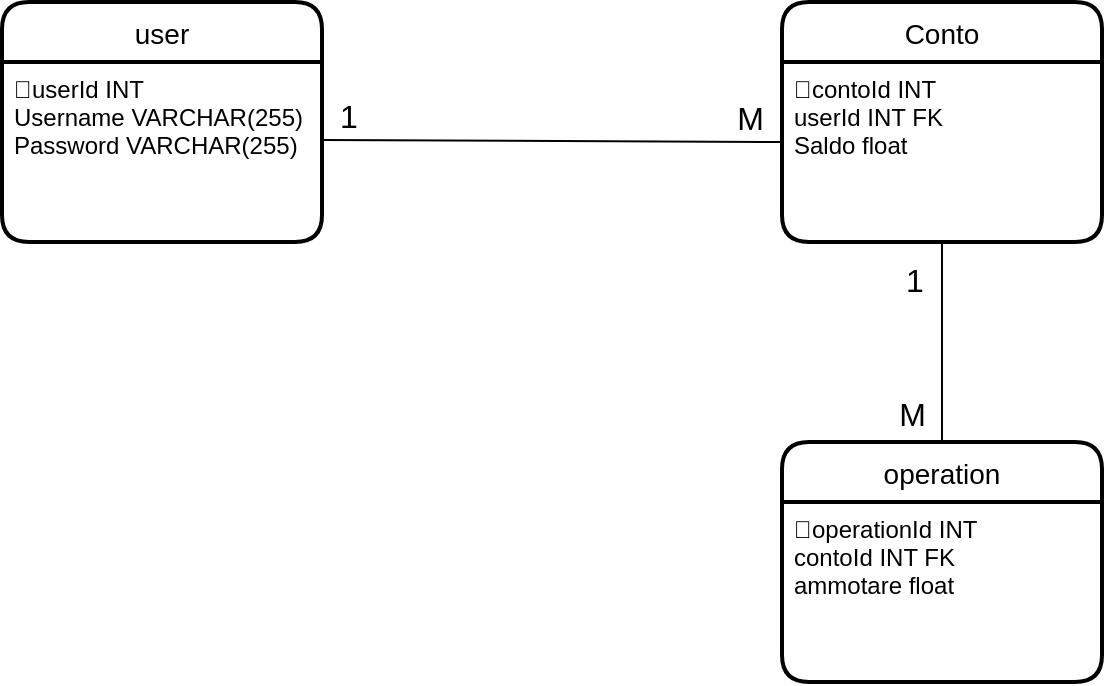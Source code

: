 <mxfile version="20.5.3" type="device"><diagram id="ht4x-ReA9-M8a8sBHLpN" name="Pagina-1"><mxGraphModel dx="946" dy="613" grid="1" gridSize="10" guides="1" tooltips="1" connect="1" arrows="1" fold="1" page="1" pageScale="1" pageWidth="827" pageHeight="1169" math="0" shadow="0"><root><mxCell id="0"/><mxCell id="1" parent="0"/><mxCell id="uNemiSy8jZrbLDJ9JJ44-3" value="user" style="swimlane;childLayout=stackLayout;horizontal=1;startSize=30;horizontalStack=0;rounded=1;fontSize=14;fontStyle=0;strokeWidth=2;resizeParent=0;resizeLast=1;shadow=0;dashed=0;align=center;" parent="1" vertex="1"><mxGeometry x="110" y="90" width="160" height="120" as="geometry"/></mxCell><mxCell id="uNemiSy8jZrbLDJ9JJ44-4" value="🔑userId INT&#10;Username VARCHAR(255)&#10;Password VARCHAR(255)" style="align=left;strokeColor=none;fillColor=none;spacingLeft=4;fontSize=12;verticalAlign=top;resizable=0;rotatable=0;part=1;" parent="uNemiSy8jZrbLDJ9JJ44-3" vertex="1"><mxGeometry y="30" width="160" height="90" as="geometry"/></mxCell><mxCell id="uNemiSy8jZrbLDJ9JJ44-6" value="Conto" style="swimlane;childLayout=stackLayout;horizontal=1;startSize=30;horizontalStack=0;rounded=1;fontSize=14;fontStyle=0;strokeWidth=2;resizeParent=0;resizeLast=1;shadow=0;dashed=0;align=center;" parent="1" vertex="1"><mxGeometry x="500" y="90" width="160" height="120" as="geometry"/></mxCell><mxCell id="uNemiSy8jZrbLDJ9JJ44-7" value="🔑contoId INT&#10;userId INT FK&#10;Saldo float" style="align=left;strokeColor=none;fillColor=none;spacingLeft=4;fontSize=12;verticalAlign=top;resizable=0;rotatable=0;part=1;" parent="uNemiSy8jZrbLDJ9JJ44-6" vertex="1"><mxGeometry y="30" width="160" height="90" as="geometry"/></mxCell><mxCell id="uNemiSy8jZrbLDJ9JJ44-8" value="operation" style="swimlane;childLayout=stackLayout;horizontal=1;startSize=30;horizontalStack=0;rounded=1;fontSize=14;fontStyle=0;strokeWidth=2;resizeParent=0;resizeLast=1;shadow=0;dashed=0;align=center;" parent="1" vertex="1"><mxGeometry x="500" y="310" width="160" height="120" as="geometry"/></mxCell><mxCell id="uNemiSy8jZrbLDJ9JJ44-9" value="🔑operationId INT&#10;contoId INT FK&#10;ammotare float" style="align=left;strokeColor=none;fillColor=none;spacingLeft=4;fontSize=12;verticalAlign=top;resizable=0;rotatable=0;part=1;" parent="uNemiSy8jZrbLDJ9JJ44-8" vertex="1"><mxGeometry y="30" width="160" height="90" as="geometry"/></mxCell><mxCell id="uNemiSy8jZrbLDJ9JJ44-18" value="" style="endArrow=none;html=1;rounded=0;strokeColor=default;fontSize=16;startSize=5;endSize=5;jumpStyle=none;jumpSize=6;exitX=1;exitY=0.433;exitDx=0;exitDy=0;exitPerimeter=0;" parent="1" source="uNemiSy8jZrbLDJ9JJ44-4" edge="1"><mxGeometry relative="1" as="geometry"><mxPoint x="300" y="160" as="sourcePoint"/><mxPoint x="500" y="160" as="targetPoint"/></mxGeometry></mxCell><mxCell id="uNemiSy8jZrbLDJ9JJ44-19" value="1" style="resizable=0;html=1;align=left;verticalAlign=bottom;fontSize=16;" parent="uNemiSy8jZrbLDJ9JJ44-18" connectable="0" vertex="1"><mxGeometry x="-1" relative="1" as="geometry"><mxPoint x="7" as="offset"/></mxGeometry></mxCell><mxCell id="uNemiSy8jZrbLDJ9JJ44-20" value="M" style="resizable=0;html=1;align=right;verticalAlign=bottom;fontSize=16;" parent="uNemiSy8jZrbLDJ9JJ44-18" connectable="0" vertex="1"><mxGeometry x="1" relative="1" as="geometry"><mxPoint x="-8" as="offset"/></mxGeometry></mxCell><mxCell id="uNemiSy8jZrbLDJ9JJ44-23" value="" style="endArrow=none;html=1;rounded=0;strokeColor=default;fontSize=16;startSize=5;endSize=5;jumpStyle=none;jumpSize=6;exitX=0.5;exitY=1;exitDx=0;exitDy=0;entryX=0.5;entryY=0;entryDx=0;entryDy=0;" parent="1" source="uNemiSy8jZrbLDJ9JJ44-7" target="uNemiSy8jZrbLDJ9JJ44-8" edge="1"><mxGeometry relative="1" as="geometry"><mxPoint x="280" y="168.97" as="sourcePoint"/><mxPoint x="510" y="170" as="targetPoint"/></mxGeometry></mxCell><mxCell id="uNemiSy8jZrbLDJ9JJ44-24" value="1" style="resizable=0;html=1;align=left;verticalAlign=bottom;fontSize=16;" parent="uNemiSy8jZrbLDJ9JJ44-23" connectable="0" vertex="1"><mxGeometry x="-1" relative="1" as="geometry"><mxPoint x="-20" y="30" as="offset"/></mxGeometry></mxCell><mxCell id="uNemiSy8jZrbLDJ9JJ44-25" value="M" style="resizable=0;html=1;align=right;verticalAlign=bottom;fontSize=16;" parent="uNemiSy8jZrbLDJ9JJ44-23" connectable="0" vertex="1"><mxGeometry x="1" relative="1" as="geometry"><mxPoint x="-8" y="-3" as="offset"/></mxGeometry></mxCell></root></mxGraphModel></diagram></mxfile>